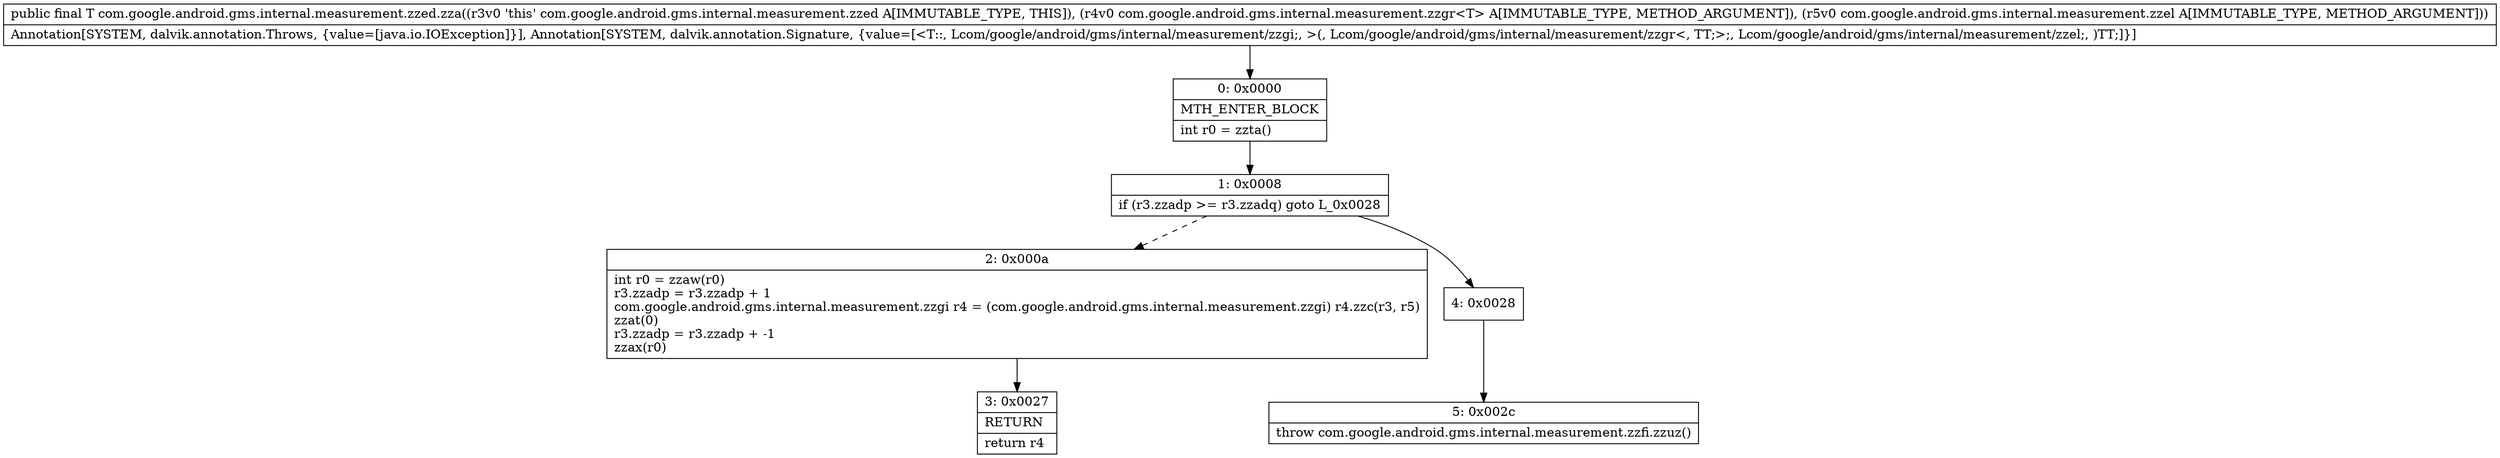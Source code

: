 digraph "CFG forcom.google.android.gms.internal.measurement.zzed.zza(Lcom\/google\/android\/gms\/internal\/measurement\/zzgr;Lcom\/google\/android\/gms\/internal\/measurement\/zzel;)Lcom\/google\/android\/gms\/internal\/measurement\/zzgi;" {
Node_0 [shape=record,label="{0\:\ 0x0000|MTH_ENTER_BLOCK\l|int r0 = zzta()\l}"];
Node_1 [shape=record,label="{1\:\ 0x0008|if (r3.zzadp \>= r3.zzadq) goto L_0x0028\l}"];
Node_2 [shape=record,label="{2\:\ 0x000a|int r0 = zzaw(r0)\lr3.zzadp = r3.zzadp + 1\lcom.google.android.gms.internal.measurement.zzgi r4 = (com.google.android.gms.internal.measurement.zzgi) r4.zzc(r3, r5)\lzzat(0)\lr3.zzadp = r3.zzadp + \-1\lzzax(r0)\l}"];
Node_3 [shape=record,label="{3\:\ 0x0027|RETURN\l|return r4\l}"];
Node_4 [shape=record,label="{4\:\ 0x0028}"];
Node_5 [shape=record,label="{5\:\ 0x002c|throw com.google.android.gms.internal.measurement.zzfi.zzuz()\l}"];
MethodNode[shape=record,label="{public final T com.google.android.gms.internal.measurement.zzed.zza((r3v0 'this' com.google.android.gms.internal.measurement.zzed A[IMMUTABLE_TYPE, THIS]), (r4v0 com.google.android.gms.internal.measurement.zzgr\<T\> A[IMMUTABLE_TYPE, METHOD_ARGUMENT]), (r5v0 com.google.android.gms.internal.measurement.zzel A[IMMUTABLE_TYPE, METHOD_ARGUMENT]))  | Annotation[SYSTEM, dalvik.annotation.Throws, \{value=[java.io.IOException]\}], Annotation[SYSTEM, dalvik.annotation.Signature, \{value=[\<T::, Lcom\/google\/android\/gms\/internal\/measurement\/zzgi;, \>(, Lcom\/google\/android\/gms\/internal\/measurement\/zzgr\<, TT;\>;, Lcom\/google\/android\/gms\/internal\/measurement\/zzel;, )TT;]\}]\l}"];
MethodNode -> Node_0;
Node_0 -> Node_1;
Node_1 -> Node_2[style=dashed];
Node_1 -> Node_4;
Node_2 -> Node_3;
Node_4 -> Node_5;
}

